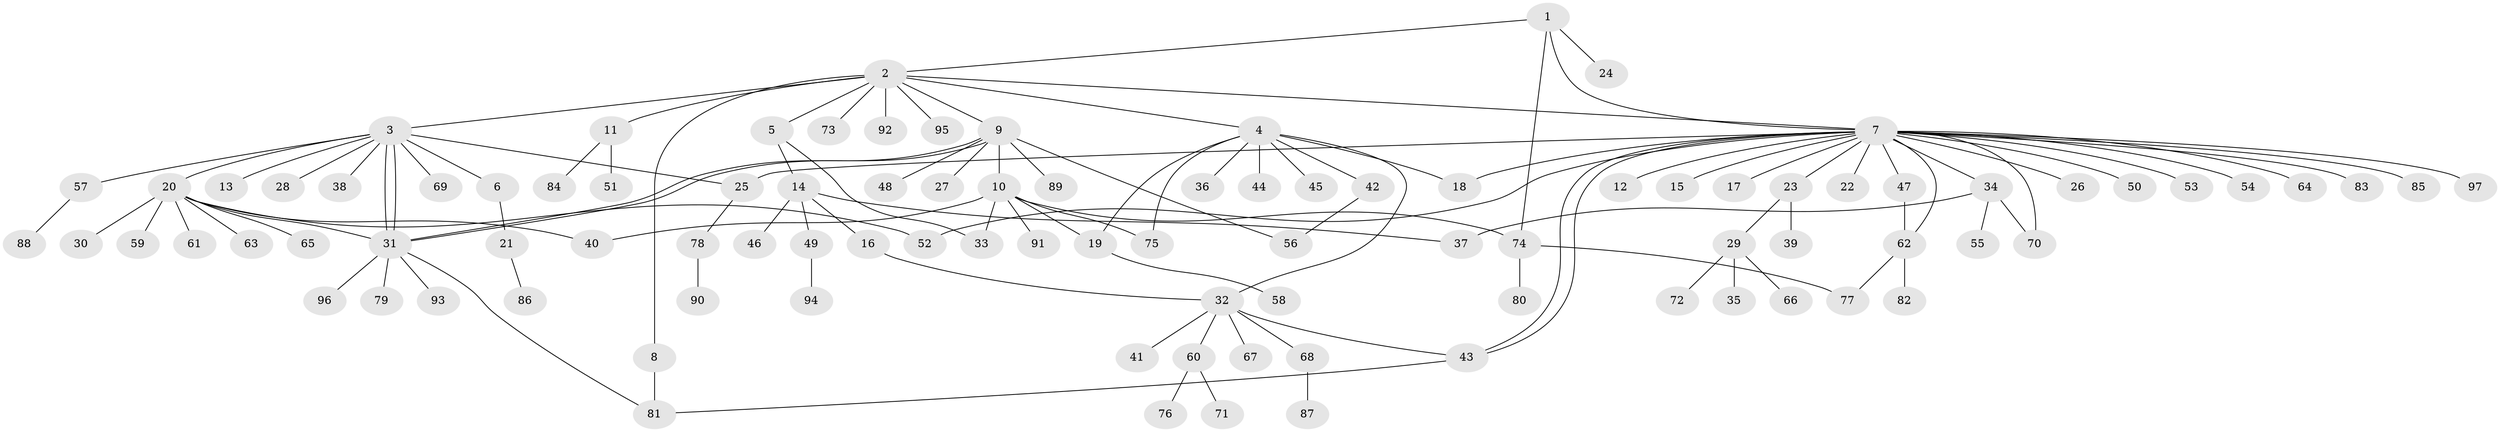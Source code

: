 // Generated by graph-tools (version 1.1) at 2025/25/03/09/25 03:25:54]
// undirected, 97 vertices, 119 edges
graph export_dot {
graph [start="1"]
  node [color=gray90,style=filled];
  1;
  2;
  3;
  4;
  5;
  6;
  7;
  8;
  9;
  10;
  11;
  12;
  13;
  14;
  15;
  16;
  17;
  18;
  19;
  20;
  21;
  22;
  23;
  24;
  25;
  26;
  27;
  28;
  29;
  30;
  31;
  32;
  33;
  34;
  35;
  36;
  37;
  38;
  39;
  40;
  41;
  42;
  43;
  44;
  45;
  46;
  47;
  48;
  49;
  50;
  51;
  52;
  53;
  54;
  55;
  56;
  57;
  58;
  59;
  60;
  61;
  62;
  63;
  64;
  65;
  66;
  67;
  68;
  69;
  70;
  71;
  72;
  73;
  74;
  75;
  76;
  77;
  78;
  79;
  80;
  81;
  82;
  83;
  84;
  85;
  86;
  87;
  88;
  89;
  90;
  91;
  92;
  93;
  94;
  95;
  96;
  97;
  1 -- 2;
  1 -- 7;
  1 -- 24;
  1 -- 74;
  2 -- 3;
  2 -- 4;
  2 -- 5;
  2 -- 7;
  2 -- 8;
  2 -- 9;
  2 -- 11;
  2 -- 73;
  2 -- 92;
  2 -- 95;
  3 -- 6;
  3 -- 13;
  3 -- 20;
  3 -- 25;
  3 -- 28;
  3 -- 31;
  3 -- 31;
  3 -- 38;
  3 -- 57;
  3 -- 69;
  4 -- 18;
  4 -- 19;
  4 -- 32;
  4 -- 36;
  4 -- 42;
  4 -- 44;
  4 -- 45;
  4 -- 75;
  5 -- 14;
  5 -- 33;
  6 -- 21;
  7 -- 12;
  7 -- 15;
  7 -- 17;
  7 -- 18;
  7 -- 22;
  7 -- 23;
  7 -- 25;
  7 -- 26;
  7 -- 34;
  7 -- 43;
  7 -- 43;
  7 -- 47;
  7 -- 50;
  7 -- 52;
  7 -- 53;
  7 -- 54;
  7 -- 62;
  7 -- 64;
  7 -- 70;
  7 -- 83;
  7 -- 85;
  7 -- 97;
  8 -- 81;
  9 -- 10;
  9 -- 27;
  9 -- 31;
  9 -- 31;
  9 -- 48;
  9 -- 56;
  9 -- 89;
  10 -- 19;
  10 -- 33;
  10 -- 40;
  10 -- 74;
  10 -- 75;
  10 -- 91;
  11 -- 51;
  11 -- 84;
  14 -- 16;
  14 -- 37;
  14 -- 46;
  14 -- 49;
  16 -- 32;
  19 -- 58;
  20 -- 30;
  20 -- 31;
  20 -- 40;
  20 -- 52;
  20 -- 59;
  20 -- 61;
  20 -- 63;
  20 -- 65;
  21 -- 86;
  23 -- 29;
  23 -- 39;
  25 -- 78;
  29 -- 35;
  29 -- 66;
  29 -- 72;
  31 -- 79;
  31 -- 81;
  31 -- 93;
  31 -- 96;
  32 -- 41;
  32 -- 43;
  32 -- 60;
  32 -- 67;
  32 -- 68;
  34 -- 37;
  34 -- 55;
  34 -- 70;
  42 -- 56;
  43 -- 81;
  47 -- 62;
  49 -- 94;
  57 -- 88;
  60 -- 71;
  60 -- 76;
  62 -- 77;
  62 -- 82;
  68 -- 87;
  74 -- 77;
  74 -- 80;
  78 -- 90;
}
